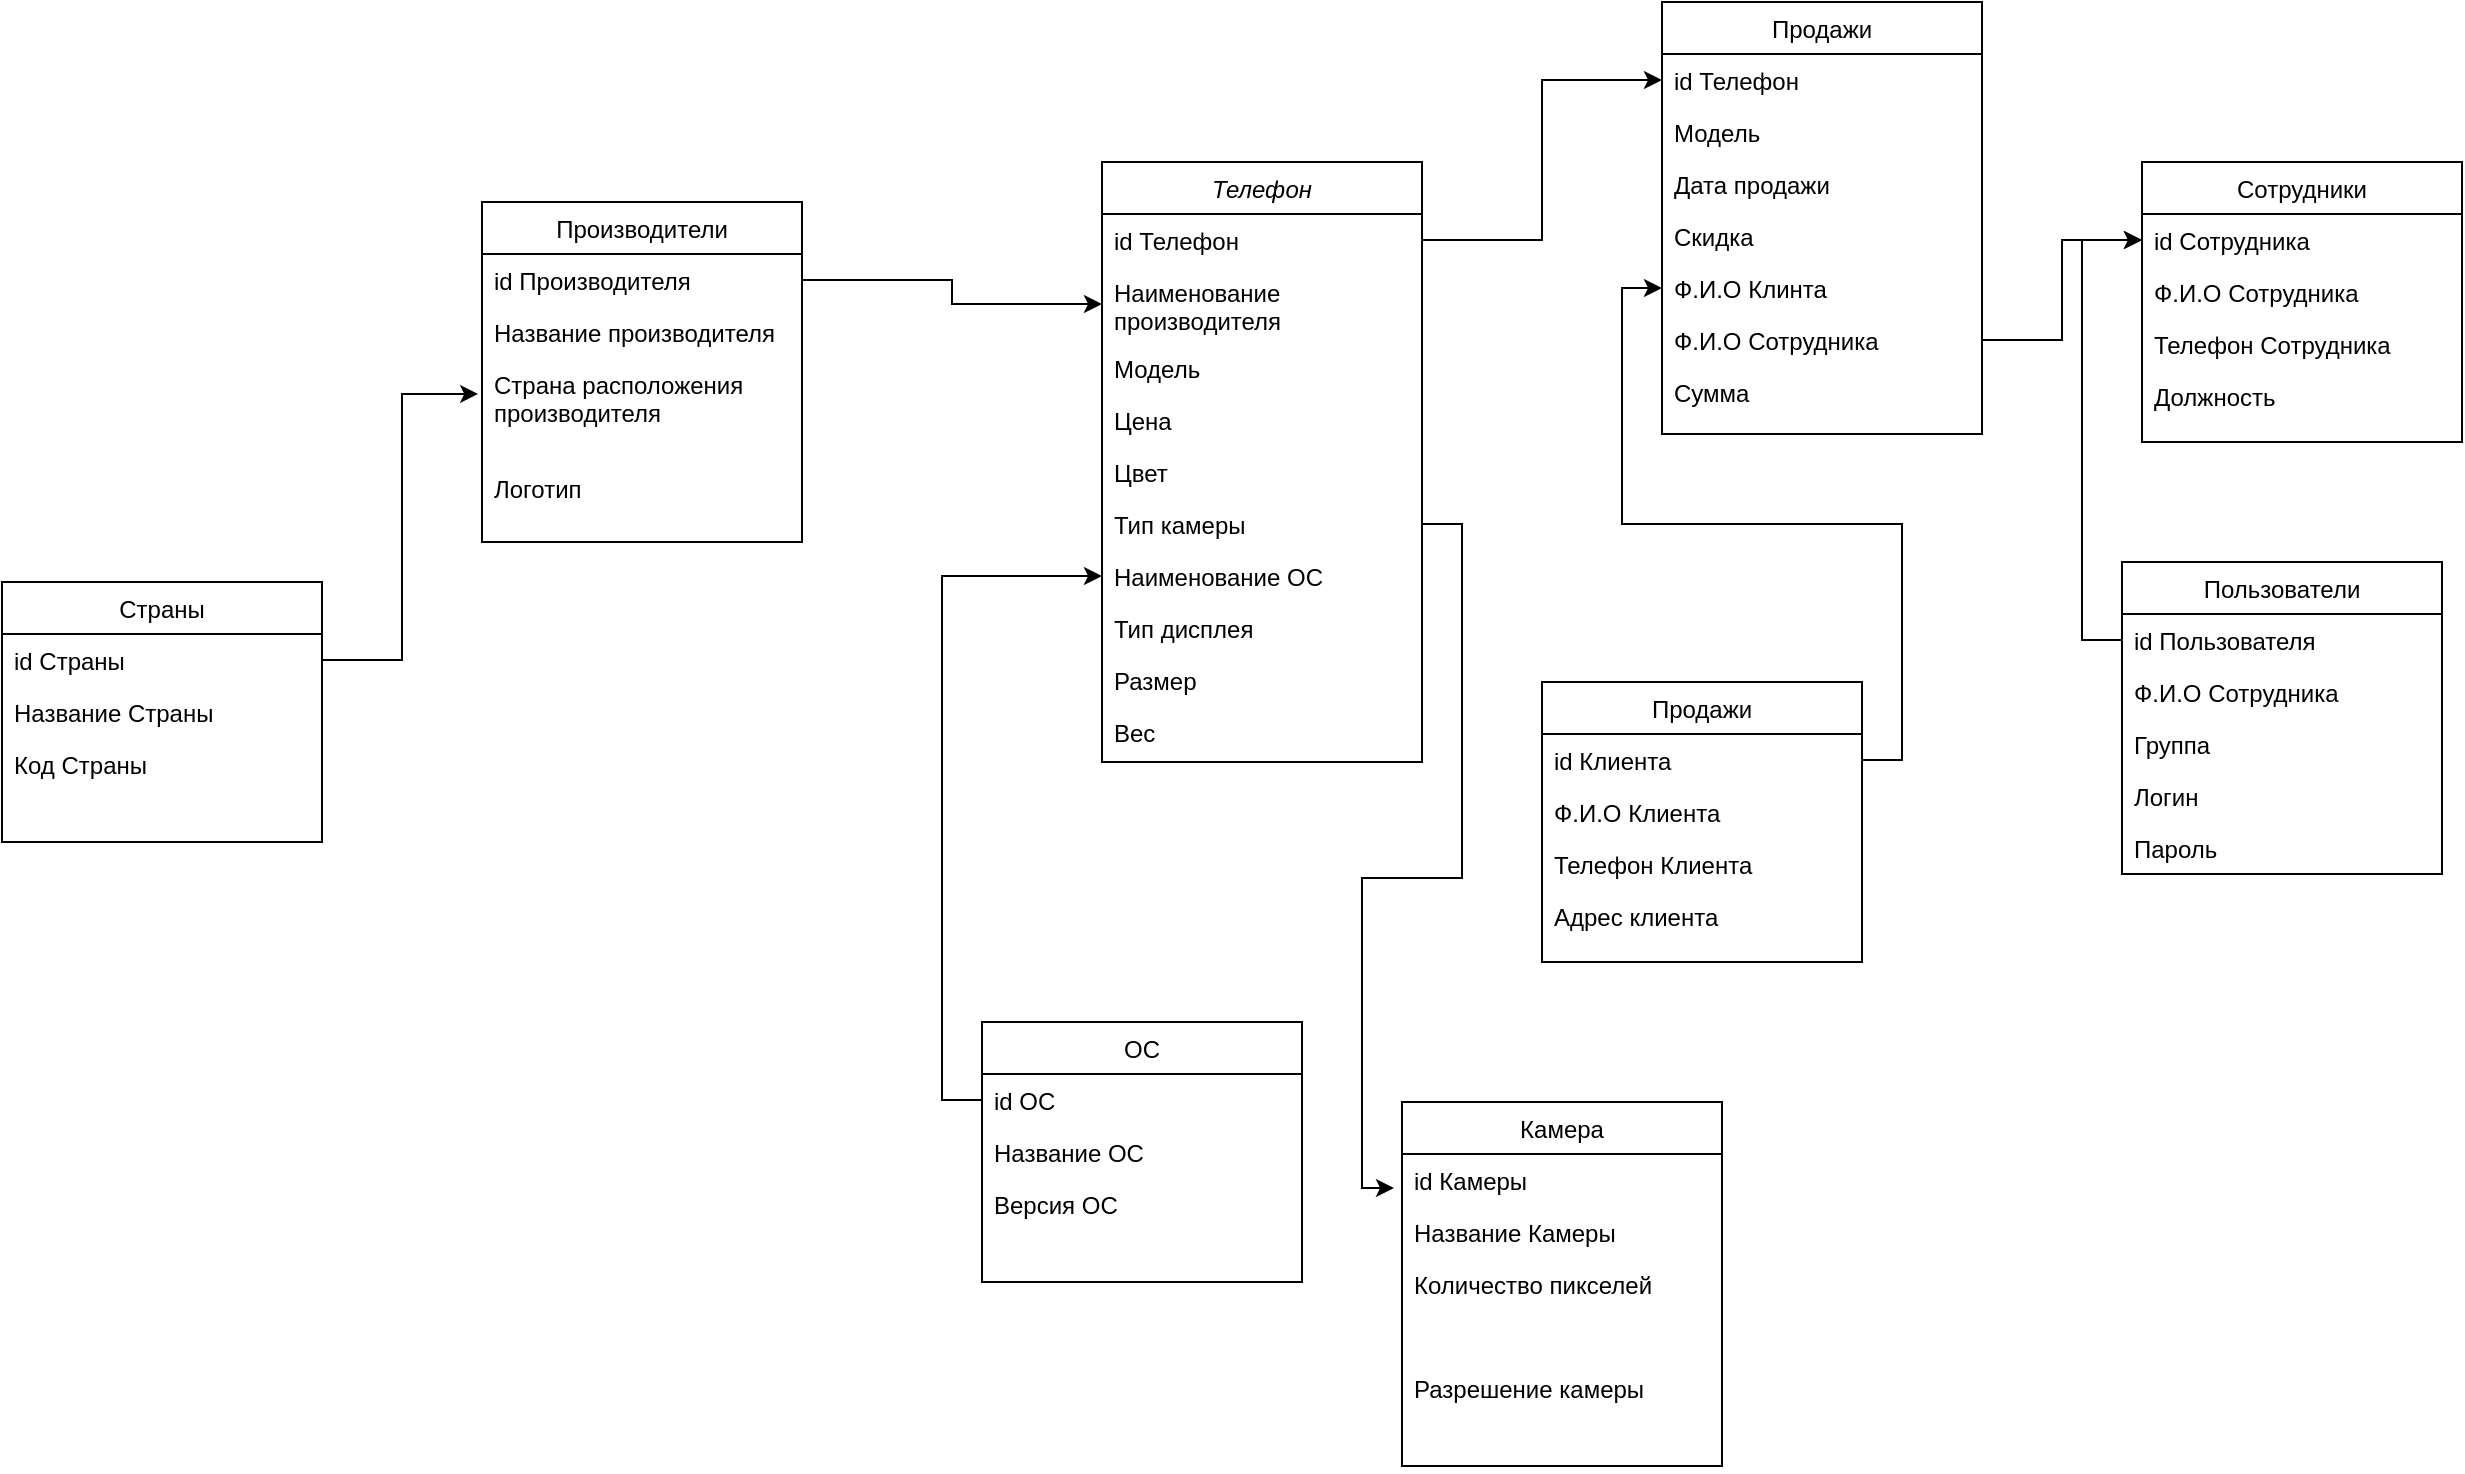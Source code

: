 <mxfile version="24.2.1" type="device">
  <diagram id="C5RBs43oDa-KdzZeNtuy" name="Page-1">
    <mxGraphModel dx="2389" dy="927" grid="1" gridSize="10" guides="1" tooltips="1" connect="1" arrows="1" fold="1" page="1" pageScale="1" pageWidth="827" pageHeight="1169" math="0" shadow="0">
      <root>
        <mxCell id="WIyWlLk6GJQsqaUBKTNV-0" />
        <mxCell id="WIyWlLk6GJQsqaUBKTNV-1" parent="WIyWlLk6GJQsqaUBKTNV-0" />
        <mxCell id="zkfFHV4jXpPFQw0GAbJ--0" value="Телефон" style="swimlane;fontStyle=2;align=center;verticalAlign=top;childLayout=stackLayout;horizontal=1;startSize=26;horizontalStack=0;resizeParent=1;resizeLast=0;collapsible=1;marginBottom=0;rounded=0;shadow=0;strokeWidth=1;" parent="WIyWlLk6GJQsqaUBKTNV-1" vertex="1">
          <mxGeometry x="220" y="120" width="160" height="300" as="geometry">
            <mxRectangle x="230" y="140" width="160" height="26" as="alternateBounds" />
          </mxGeometry>
        </mxCell>
        <mxCell id="zkfFHV4jXpPFQw0GAbJ--1" value="id Телефон" style="text;align=left;verticalAlign=top;spacingLeft=4;spacingRight=4;overflow=hidden;rotatable=0;points=[[0,0.5],[1,0.5]];portConstraint=eastwest;" parent="zkfFHV4jXpPFQw0GAbJ--0" vertex="1">
          <mxGeometry y="26" width="160" height="26" as="geometry" />
        </mxCell>
        <mxCell id="zkfFHV4jXpPFQw0GAbJ--2" value="Наименование производителя" style="text;align=left;verticalAlign=top;spacingLeft=4;spacingRight=4;overflow=hidden;rotatable=0;points=[[0,0.5],[1,0.5]];portConstraint=eastwest;rounded=0;shadow=0;html=0;whiteSpace=wrap;" parent="zkfFHV4jXpPFQw0GAbJ--0" vertex="1">
          <mxGeometry y="52" width="160" height="38" as="geometry" />
        </mxCell>
        <mxCell id="zkfFHV4jXpPFQw0GAbJ--3" value="Модель" style="text;align=left;verticalAlign=top;spacingLeft=4;spacingRight=4;overflow=hidden;rotatable=0;points=[[0,0.5],[1,0.5]];portConstraint=eastwest;rounded=0;shadow=0;html=0;" parent="zkfFHV4jXpPFQw0GAbJ--0" vertex="1">
          <mxGeometry y="90" width="160" height="26" as="geometry" />
        </mxCell>
        <mxCell id="zkfFHV4jXpPFQw0GAbJ--5" value="Цена" style="text;align=left;verticalAlign=top;spacingLeft=4;spacingRight=4;overflow=hidden;rotatable=0;points=[[0,0.5],[1,0.5]];portConstraint=eastwest;" parent="zkfFHV4jXpPFQw0GAbJ--0" vertex="1">
          <mxGeometry y="116" width="160" height="26" as="geometry" />
        </mxCell>
        <mxCell id="IjPsyhE3z7-7KnKYzVGD-2" value="Цвет" style="text;align=left;verticalAlign=top;spacingLeft=4;spacingRight=4;overflow=hidden;rotatable=0;points=[[0,0.5],[1,0.5]];portConstraint=eastwest;" vertex="1" parent="zkfFHV4jXpPFQw0GAbJ--0">
          <mxGeometry y="142" width="160" height="26" as="geometry" />
        </mxCell>
        <mxCell id="IjPsyhE3z7-7KnKYzVGD-3" value="Тип камеры" style="text;align=left;verticalAlign=top;spacingLeft=4;spacingRight=4;overflow=hidden;rotatable=0;points=[[0,0.5],[1,0.5]];portConstraint=eastwest;" vertex="1" parent="zkfFHV4jXpPFQw0GAbJ--0">
          <mxGeometry y="168" width="160" height="26" as="geometry" />
        </mxCell>
        <mxCell id="IjPsyhE3z7-7KnKYzVGD-4" value="Наименование ОС" style="text;align=left;verticalAlign=top;spacingLeft=4;spacingRight=4;overflow=hidden;rotatable=0;points=[[0,0.5],[1,0.5]];portConstraint=eastwest;" vertex="1" parent="zkfFHV4jXpPFQw0GAbJ--0">
          <mxGeometry y="194" width="160" height="26" as="geometry" />
        </mxCell>
        <mxCell id="IjPsyhE3z7-7KnKYzVGD-5" value="Тип дисплея" style="text;align=left;verticalAlign=top;spacingLeft=4;spacingRight=4;overflow=hidden;rotatable=0;points=[[0,0.5],[1,0.5]];portConstraint=eastwest;" vertex="1" parent="zkfFHV4jXpPFQw0GAbJ--0">
          <mxGeometry y="220" width="160" height="26" as="geometry" />
        </mxCell>
        <mxCell id="IjPsyhE3z7-7KnKYzVGD-6" value="Размер" style="text;align=left;verticalAlign=top;spacingLeft=4;spacingRight=4;overflow=hidden;rotatable=0;points=[[0,0.5],[1,0.5]];portConstraint=eastwest;" vertex="1" parent="zkfFHV4jXpPFQw0GAbJ--0">
          <mxGeometry y="246" width="160" height="26" as="geometry" />
        </mxCell>
        <mxCell id="IjPsyhE3z7-7KnKYzVGD-7" value="Вес" style="text;align=left;verticalAlign=top;spacingLeft=4;spacingRight=4;overflow=hidden;rotatable=0;points=[[0,0.5],[1,0.5]];portConstraint=eastwest;" vertex="1" parent="zkfFHV4jXpPFQw0GAbJ--0">
          <mxGeometry y="272" width="160" height="26" as="geometry" />
        </mxCell>
        <mxCell id="zkfFHV4jXpPFQw0GAbJ--17" value="Продажи" style="swimlane;fontStyle=0;align=center;verticalAlign=top;childLayout=stackLayout;horizontal=1;startSize=26;horizontalStack=0;resizeParent=1;resizeLast=0;collapsible=1;marginBottom=0;rounded=0;shadow=0;strokeWidth=1;" parent="WIyWlLk6GJQsqaUBKTNV-1" vertex="1">
          <mxGeometry x="500" y="40" width="160" height="216" as="geometry">
            <mxRectangle x="550" y="140" width="160" height="26" as="alternateBounds" />
          </mxGeometry>
        </mxCell>
        <mxCell id="zkfFHV4jXpPFQw0GAbJ--18" value="id Телефон" style="text;align=left;verticalAlign=top;spacingLeft=4;spacingRight=4;overflow=hidden;rotatable=0;points=[[0,0.5],[1,0.5]];portConstraint=eastwest;" parent="zkfFHV4jXpPFQw0GAbJ--17" vertex="1">
          <mxGeometry y="26" width="160" height="26" as="geometry" />
        </mxCell>
        <mxCell id="zkfFHV4jXpPFQw0GAbJ--19" value="Модель" style="text;align=left;verticalAlign=top;spacingLeft=4;spacingRight=4;overflow=hidden;rotatable=0;points=[[0,0.5],[1,0.5]];portConstraint=eastwest;rounded=0;shadow=0;html=0;" parent="zkfFHV4jXpPFQw0GAbJ--17" vertex="1">
          <mxGeometry y="52" width="160" height="26" as="geometry" />
        </mxCell>
        <mxCell id="zkfFHV4jXpPFQw0GAbJ--20" value="Дата продажи" style="text;align=left;verticalAlign=top;spacingLeft=4;spacingRight=4;overflow=hidden;rotatable=0;points=[[0,0.5],[1,0.5]];portConstraint=eastwest;rounded=0;shadow=0;html=0;" parent="zkfFHV4jXpPFQw0GAbJ--17" vertex="1">
          <mxGeometry y="78" width="160" height="26" as="geometry" />
        </mxCell>
        <mxCell id="zkfFHV4jXpPFQw0GAbJ--21" value="Скидка" style="text;align=left;verticalAlign=top;spacingLeft=4;spacingRight=4;overflow=hidden;rotatable=0;points=[[0,0.5],[1,0.5]];portConstraint=eastwest;rounded=0;shadow=0;html=0;" parent="zkfFHV4jXpPFQw0GAbJ--17" vertex="1">
          <mxGeometry y="104" width="160" height="26" as="geometry" />
        </mxCell>
        <mxCell id="zkfFHV4jXpPFQw0GAbJ--22" value="Ф.И.О Клинта" style="text;align=left;verticalAlign=top;spacingLeft=4;spacingRight=4;overflow=hidden;rotatable=0;points=[[0,0.5],[1,0.5]];portConstraint=eastwest;rounded=0;shadow=0;html=0;" parent="zkfFHV4jXpPFQw0GAbJ--17" vertex="1">
          <mxGeometry y="130" width="160" height="26" as="geometry" />
        </mxCell>
        <mxCell id="zkfFHV4jXpPFQw0GAbJ--25" value="Ф.И.О Сотрудника" style="text;align=left;verticalAlign=top;spacingLeft=4;spacingRight=4;overflow=hidden;rotatable=0;points=[[0,0.5],[1,0.5]];portConstraint=eastwest;" parent="zkfFHV4jXpPFQw0GAbJ--17" vertex="1">
          <mxGeometry y="156" width="160" height="26" as="geometry" />
        </mxCell>
        <mxCell id="zkfFHV4jXpPFQw0GAbJ--24" value="Сумма" style="text;align=left;verticalAlign=top;spacingLeft=4;spacingRight=4;overflow=hidden;rotatable=0;points=[[0,0.5],[1,0.5]];portConstraint=eastwest;" parent="zkfFHV4jXpPFQw0GAbJ--17" vertex="1">
          <mxGeometry y="182" width="160" height="26" as="geometry" />
        </mxCell>
        <mxCell id="IjPsyhE3z7-7KnKYzVGD-9" value="Продажи" style="swimlane;fontStyle=0;align=center;verticalAlign=top;childLayout=stackLayout;horizontal=1;startSize=26;horizontalStack=0;resizeParent=1;resizeLast=0;collapsible=1;marginBottom=0;rounded=0;shadow=0;strokeWidth=1;" vertex="1" parent="WIyWlLk6GJQsqaUBKTNV-1">
          <mxGeometry x="440" y="380" width="160" height="140" as="geometry">
            <mxRectangle x="550" y="140" width="160" height="26" as="alternateBounds" />
          </mxGeometry>
        </mxCell>
        <mxCell id="IjPsyhE3z7-7KnKYzVGD-10" value="id Клиента" style="text;align=left;verticalAlign=top;spacingLeft=4;spacingRight=4;overflow=hidden;rotatable=0;points=[[0,0.5],[1,0.5]];portConstraint=eastwest;" vertex="1" parent="IjPsyhE3z7-7KnKYzVGD-9">
          <mxGeometry y="26" width="160" height="26" as="geometry" />
        </mxCell>
        <mxCell id="IjPsyhE3z7-7KnKYzVGD-14" value="Ф.И.О Клиента" style="text;align=left;verticalAlign=top;spacingLeft=4;spacingRight=4;overflow=hidden;rotatable=0;points=[[0,0.5],[1,0.5]];portConstraint=eastwest;rounded=0;shadow=0;html=0;" vertex="1" parent="IjPsyhE3z7-7KnKYzVGD-9">
          <mxGeometry y="52" width="160" height="26" as="geometry" />
        </mxCell>
        <mxCell id="IjPsyhE3z7-7KnKYzVGD-15" value="Телефон Клиента" style="text;align=left;verticalAlign=top;spacingLeft=4;spacingRight=4;overflow=hidden;rotatable=0;points=[[0,0.5],[1,0.5]];portConstraint=eastwest;" vertex="1" parent="IjPsyhE3z7-7KnKYzVGD-9">
          <mxGeometry y="78" width="160" height="26" as="geometry" />
        </mxCell>
        <mxCell id="IjPsyhE3z7-7KnKYzVGD-16" value="Адрес клиента" style="text;align=left;verticalAlign=top;spacingLeft=4;spacingRight=4;overflow=hidden;rotatable=0;points=[[0,0.5],[1,0.5]];portConstraint=eastwest;" vertex="1" parent="IjPsyhE3z7-7KnKYzVGD-9">
          <mxGeometry y="104" width="160" height="26" as="geometry" />
        </mxCell>
        <mxCell id="IjPsyhE3z7-7KnKYzVGD-18" style="edgeStyle=orthogonalEdgeStyle;rounded=0;orthogonalLoop=1;jettySize=auto;html=1;entryX=0;entryY=0.5;entryDx=0;entryDy=0;" edge="1" parent="WIyWlLk6GJQsqaUBKTNV-1" source="zkfFHV4jXpPFQw0GAbJ--1" target="zkfFHV4jXpPFQw0GAbJ--18">
          <mxGeometry relative="1" as="geometry" />
        </mxCell>
        <mxCell id="IjPsyhE3z7-7KnKYzVGD-21" value="" style="edgeStyle=orthogonalEdgeStyle;rounded=0;orthogonalLoop=1;jettySize=auto;html=1;entryX=0;entryY=0.5;entryDx=0;entryDy=0;" edge="1" parent="WIyWlLk6GJQsqaUBKTNV-1" source="IjPsyhE3z7-7KnKYzVGD-10" target="zkfFHV4jXpPFQw0GAbJ--22">
          <mxGeometry relative="1" as="geometry" />
        </mxCell>
        <mxCell id="IjPsyhE3z7-7KnKYzVGD-22" value="Сотрудники" style="swimlane;fontStyle=0;align=center;verticalAlign=top;childLayout=stackLayout;horizontal=1;startSize=26;horizontalStack=0;resizeParent=1;resizeLast=0;collapsible=1;marginBottom=0;rounded=0;shadow=0;strokeWidth=1;" vertex="1" parent="WIyWlLk6GJQsqaUBKTNV-1">
          <mxGeometry x="740" y="120" width="160" height="140" as="geometry">
            <mxRectangle x="550" y="140" width="160" height="26" as="alternateBounds" />
          </mxGeometry>
        </mxCell>
        <mxCell id="IjPsyhE3z7-7KnKYzVGD-23" value="id Сотрудника" style="text;align=left;verticalAlign=top;spacingLeft=4;spacingRight=4;overflow=hidden;rotatable=0;points=[[0,0.5],[1,0.5]];portConstraint=eastwest;" vertex="1" parent="IjPsyhE3z7-7KnKYzVGD-22">
          <mxGeometry y="26" width="160" height="26" as="geometry" />
        </mxCell>
        <mxCell id="IjPsyhE3z7-7KnKYzVGD-24" value="Ф.И.О Сотрудника" style="text;align=left;verticalAlign=top;spacingLeft=4;spacingRight=4;overflow=hidden;rotatable=0;points=[[0,0.5],[1,0.5]];portConstraint=eastwest;rounded=0;shadow=0;html=0;" vertex="1" parent="IjPsyhE3z7-7KnKYzVGD-22">
          <mxGeometry y="52" width="160" height="26" as="geometry" />
        </mxCell>
        <mxCell id="IjPsyhE3z7-7KnKYzVGD-25" value="Телефон Сотрудника" style="text;align=left;verticalAlign=top;spacingLeft=4;spacingRight=4;overflow=hidden;rotatable=0;points=[[0,0.5],[1,0.5]];portConstraint=eastwest;" vertex="1" parent="IjPsyhE3z7-7KnKYzVGD-22">
          <mxGeometry y="78" width="160" height="26" as="geometry" />
        </mxCell>
        <mxCell id="IjPsyhE3z7-7KnKYzVGD-39" value="Должность" style="text;align=left;verticalAlign=top;spacingLeft=4;spacingRight=4;overflow=hidden;rotatable=0;points=[[0,0.5],[1,0.5]];portConstraint=eastwest;" vertex="1" parent="IjPsyhE3z7-7KnKYzVGD-22">
          <mxGeometry y="104" width="160" height="26" as="geometry" />
        </mxCell>
        <mxCell id="IjPsyhE3z7-7KnKYzVGD-27" value="" style="edgeStyle=orthogonalEdgeStyle;rounded=0;orthogonalLoop=1;jettySize=auto;html=1;entryX=0;entryY=0.5;entryDx=0;entryDy=0;exitX=0;exitY=0.5;exitDx=0;exitDy=0;" edge="1" parent="WIyWlLk6GJQsqaUBKTNV-1" source="IjPsyhE3z7-7KnKYzVGD-29" target="IjPsyhE3z7-7KnKYzVGD-23">
          <mxGeometry relative="1" as="geometry">
            <mxPoint x="680" y="340" as="sourcePoint" />
          </mxGeometry>
        </mxCell>
        <mxCell id="IjPsyhE3z7-7KnKYzVGD-28" value="Пользователи" style="swimlane;fontStyle=0;align=center;verticalAlign=top;childLayout=stackLayout;horizontal=1;startSize=26;horizontalStack=0;resizeParent=1;resizeLast=0;collapsible=1;marginBottom=0;rounded=0;shadow=0;strokeWidth=1;" vertex="1" parent="WIyWlLk6GJQsqaUBKTNV-1">
          <mxGeometry x="730" y="320" width="160" height="156" as="geometry">
            <mxRectangle x="550" y="140" width="160" height="26" as="alternateBounds" />
          </mxGeometry>
        </mxCell>
        <mxCell id="IjPsyhE3z7-7KnKYzVGD-29" value="id Пользователя" style="text;align=left;verticalAlign=top;spacingLeft=4;spacingRight=4;overflow=hidden;rotatable=0;points=[[0,0.5],[1,0.5]];portConstraint=eastwest;" vertex="1" parent="IjPsyhE3z7-7KnKYzVGD-28">
          <mxGeometry y="26" width="160" height="26" as="geometry" />
        </mxCell>
        <mxCell id="IjPsyhE3z7-7KnKYzVGD-30" value="Ф.И.О Сотрудника" style="text;align=left;verticalAlign=top;spacingLeft=4;spacingRight=4;overflow=hidden;rotatable=0;points=[[0,0.5],[1,0.5]];portConstraint=eastwest;rounded=0;shadow=0;html=0;" vertex="1" parent="IjPsyhE3z7-7KnKYzVGD-28">
          <mxGeometry y="52" width="160" height="26" as="geometry" />
        </mxCell>
        <mxCell id="IjPsyhE3z7-7KnKYzVGD-31" value="Группа" style="text;align=left;verticalAlign=top;spacingLeft=4;spacingRight=4;overflow=hidden;rotatable=0;points=[[0,0.5],[1,0.5]];portConstraint=eastwest;" vertex="1" parent="IjPsyhE3z7-7KnKYzVGD-28">
          <mxGeometry y="78" width="160" height="26" as="geometry" />
        </mxCell>
        <mxCell id="IjPsyhE3z7-7KnKYzVGD-37" value="Логин&#xa;" style="text;align=left;verticalAlign=top;spacingLeft=4;spacingRight=4;overflow=hidden;rotatable=0;points=[[0,0.5],[1,0.5]];portConstraint=eastwest;" vertex="1" parent="IjPsyhE3z7-7KnKYzVGD-28">
          <mxGeometry y="104" width="160" height="26" as="geometry" />
        </mxCell>
        <mxCell id="IjPsyhE3z7-7KnKYzVGD-38" value="Пароль" style="text;align=left;verticalAlign=top;spacingLeft=4;spacingRight=4;overflow=hidden;rotatable=0;points=[[0,0.5],[1,0.5]];portConstraint=eastwest;" vertex="1" parent="IjPsyhE3z7-7KnKYzVGD-28">
          <mxGeometry y="130" width="160" height="26" as="geometry" />
        </mxCell>
        <mxCell id="IjPsyhE3z7-7KnKYzVGD-35" value="" style="edgeStyle=orthogonalEdgeStyle;rounded=0;orthogonalLoop=1;jettySize=auto;html=1;entryX=0;entryY=0.5;entryDx=0;entryDy=0;" edge="1" parent="WIyWlLk6GJQsqaUBKTNV-1" source="zkfFHV4jXpPFQw0GAbJ--25" target="IjPsyhE3z7-7KnKYzVGD-23">
          <mxGeometry relative="1" as="geometry" />
        </mxCell>
        <mxCell id="IjPsyhE3z7-7KnKYzVGD-40" value="Производители" style="swimlane;fontStyle=0;align=center;verticalAlign=top;childLayout=stackLayout;horizontal=1;startSize=26;horizontalStack=0;resizeParent=1;resizeLast=0;collapsible=1;marginBottom=0;rounded=0;shadow=0;strokeWidth=1;" vertex="1" parent="WIyWlLk6GJQsqaUBKTNV-1">
          <mxGeometry x="-90" y="140" width="160" height="170" as="geometry">
            <mxRectangle x="130" y="380" width="160" height="26" as="alternateBounds" />
          </mxGeometry>
        </mxCell>
        <mxCell id="IjPsyhE3z7-7KnKYzVGD-41" value="id Производителя" style="text;align=left;verticalAlign=top;spacingLeft=4;spacingRight=4;overflow=hidden;rotatable=0;points=[[0,0.5],[1,0.5]];portConstraint=eastwest;" vertex="1" parent="IjPsyhE3z7-7KnKYzVGD-40">
          <mxGeometry y="26" width="160" height="26" as="geometry" />
        </mxCell>
        <mxCell id="IjPsyhE3z7-7KnKYzVGD-42" value="Название производителя" style="text;align=left;verticalAlign=top;spacingLeft=4;spacingRight=4;overflow=hidden;rotatable=0;points=[[0,0.5],[1,0.5]];portConstraint=eastwest;rounded=0;shadow=0;html=0;" vertex="1" parent="IjPsyhE3z7-7KnKYzVGD-40">
          <mxGeometry y="52" width="160" height="26" as="geometry" />
        </mxCell>
        <mxCell id="IjPsyhE3z7-7KnKYzVGD-44" value="Страна расположения &#xa;производителя&#xa;" style="text;align=left;verticalAlign=top;spacingLeft=4;spacingRight=4;overflow=hidden;rotatable=0;points=[[0,0.5],[1,0.5]];portConstraint=eastwest;fontStyle=0;whiteSpace=wrap;" vertex="1" parent="IjPsyhE3z7-7KnKYzVGD-40">
          <mxGeometry y="78" width="160" height="52" as="geometry" />
        </mxCell>
        <mxCell id="IjPsyhE3z7-7KnKYzVGD-45" value="Логотип" style="text;align=left;verticalAlign=top;spacingLeft=4;spacingRight=4;overflow=hidden;rotatable=0;points=[[0,0.5],[1,0.5]];portConstraint=eastwest;" vertex="1" parent="IjPsyhE3z7-7KnKYzVGD-40">
          <mxGeometry y="130" width="160" height="26" as="geometry" />
        </mxCell>
        <mxCell id="IjPsyhE3z7-7KnKYzVGD-50" style="edgeStyle=orthogonalEdgeStyle;rounded=0;orthogonalLoop=1;jettySize=auto;html=1;entryX=0;entryY=0.5;entryDx=0;entryDy=0;" edge="1" parent="WIyWlLk6GJQsqaUBKTNV-1" source="IjPsyhE3z7-7KnKYzVGD-41" target="zkfFHV4jXpPFQw0GAbJ--2">
          <mxGeometry relative="1" as="geometry" />
        </mxCell>
        <mxCell id="IjPsyhE3z7-7KnKYzVGD-52" value="ОС" style="swimlane;fontStyle=0;align=center;verticalAlign=top;childLayout=stackLayout;horizontal=1;startSize=26;horizontalStack=0;resizeParent=1;resizeLast=0;collapsible=1;marginBottom=0;rounded=0;shadow=0;strokeWidth=1;" vertex="1" parent="WIyWlLk6GJQsqaUBKTNV-1">
          <mxGeometry x="160" y="550" width="160" height="130" as="geometry">
            <mxRectangle x="130" y="380" width="160" height="26" as="alternateBounds" />
          </mxGeometry>
        </mxCell>
        <mxCell id="IjPsyhE3z7-7KnKYzVGD-53" value="id ОС" style="text;align=left;verticalAlign=top;spacingLeft=4;spacingRight=4;overflow=hidden;rotatable=0;points=[[0,0.5],[1,0.5]];portConstraint=eastwest;" vertex="1" parent="IjPsyhE3z7-7KnKYzVGD-52">
          <mxGeometry y="26" width="160" height="26" as="geometry" />
        </mxCell>
        <mxCell id="IjPsyhE3z7-7KnKYzVGD-54" value="Название ОС" style="text;align=left;verticalAlign=top;spacingLeft=4;spacingRight=4;overflow=hidden;rotatable=0;points=[[0,0.5],[1,0.5]];portConstraint=eastwest;rounded=0;shadow=0;html=0;" vertex="1" parent="IjPsyhE3z7-7KnKYzVGD-52">
          <mxGeometry y="52" width="160" height="26" as="geometry" />
        </mxCell>
        <mxCell id="IjPsyhE3z7-7KnKYzVGD-55" value="Версия ОС" style="text;align=left;verticalAlign=top;spacingLeft=4;spacingRight=4;overflow=hidden;rotatable=0;points=[[0,0.5],[1,0.5]];portConstraint=eastwest;fontStyle=0;whiteSpace=wrap;" vertex="1" parent="IjPsyhE3z7-7KnKYzVGD-52">
          <mxGeometry y="78" width="160" height="52" as="geometry" />
        </mxCell>
        <mxCell id="IjPsyhE3z7-7KnKYzVGD-57" style="edgeStyle=orthogonalEdgeStyle;rounded=0;orthogonalLoop=1;jettySize=auto;html=1;exitX=0;exitY=0.5;exitDx=0;exitDy=0;entryX=0;entryY=0.5;entryDx=0;entryDy=0;" edge="1" parent="WIyWlLk6GJQsqaUBKTNV-1" source="IjPsyhE3z7-7KnKYzVGD-53" target="IjPsyhE3z7-7KnKYzVGD-4">
          <mxGeometry relative="1" as="geometry" />
        </mxCell>
        <mxCell id="IjPsyhE3z7-7KnKYzVGD-58" value="Камера" style="swimlane;fontStyle=0;align=center;verticalAlign=top;childLayout=stackLayout;horizontal=1;startSize=26;horizontalStack=0;resizeParent=1;resizeLast=0;collapsible=1;marginBottom=0;rounded=0;shadow=0;strokeWidth=1;" vertex="1" parent="WIyWlLk6GJQsqaUBKTNV-1">
          <mxGeometry x="370" y="590" width="160" height="182" as="geometry">
            <mxRectangle x="130" y="380" width="160" height="26" as="alternateBounds" />
          </mxGeometry>
        </mxCell>
        <mxCell id="IjPsyhE3z7-7KnKYzVGD-59" value="id Камеры" style="text;align=left;verticalAlign=top;spacingLeft=4;spacingRight=4;overflow=hidden;rotatable=0;points=[[0,0.5],[1,0.5]];portConstraint=eastwest;" vertex="1" parent="IjPsyhE3z7-7KnKYzVGD-58">
          <mxGeometry y="26" width="160" height="26" as="geometry" />
        </mxCell>
        <mxCell id="IjPsyhE3z7-7KnKYzVGD-60" value="Название Камеры" style="text;align=left;verticalAlign=top;spacingLeft=4;spacingRight=4;overflow=hidden;rotatable=0;points=[[0,0.5],[1,0.5]];portConstraint=eastwest;rounded=0;shadow=0;html=0;" vertex="1" parent="IjPsyhE3z7-7KnKYzVGD-58">
          <mxGeometry y="52" width="160" height="26" as="geometry" />
        </mxCell>
        <mxCell id="IjPsyhE3z7-7KnKYzVGD-61" value="Количество пикселей" style="text;align=left;verticalAlign=top;spacingLeft=4;spacingRight=4;overflow=hidden;rotatable=0;points=[[0,0.5],[1,0.5]];portConstraint=eastwest;fontStyle=0;whiteSpace=wrap;" vertex="1" parent="IjPsyhE3z7-7KnKYzVGD-58">
          <mxGeometry y="78" width="160" height="52" as="geometry" />
        </mxCell>
        <mxCell id="IjPsyhE3z7-7KnKYzVGD-63" value="Разрешение камеры" style="text;align=left;verticalAlign=top;spacingLeft=4;spacingRight=4;overflow=hidden;rotatable=0;points=[[0,0.5],[1,0.5]];portConstraint=eastwest;fontStyle=0;whiteSpace=wrap;" vertex="1" parent="IjPsyhE3z7-7KnKYzVGD-58">
          <mxGeometry y="130" width="160" height="52" as="geometry" />
        </mxCell>
        <mxCell id="IjPsyhE3z7-7KnKYzVGD-62" style="edgeStyle=orthogonalEdgeStyle;rounded=0;orthogonalLoop=1;jettySize=auto;html=1;exitX=1;exitY=0.5;exitDx=0;exitDy=0;entryX=-0.025;entryY=-0.346;entryDx=0;entryDy=0;entryPerimeter=0;" edge="1" parent="WIyWlLk6GJQsqaUBKTNV-1" source="IjPsyhE3z7-7KnKYzVGD-3" target="IjPsyhE3z7-7KnKYzVGD-60">
          <mxGeometry relative="1" as="geometry" />
        </mxCell>
        <mxCell id="IjPsyhE3z7-7KnKYzVGD-64" value="Страны" style="swimlane;fontStyle=0;align=center;verticalAlign=top;childLayout=stackLayout;horizontal=1;startSize=26;horizontalStack=0;resizeParent=1;resizeLast=0;collapsible=1;marginBottom=0;rounded=0;shadow=0;strokeWidth=1;" vertex="1" parent="WIyWlLk6GJQsqaUBKTNV-1">
          <mxGeometry x="-330" y="330" width="160" height="130" as="geometry">
            <mxRectangle x="130" y="380" width="160" height="26" as="alternateBounds" />
          </mxGeometry>
        </mxCell>
        <mxCell id="IjPsyhE3z7-7KnKYzVGD-65" value="id Страны" style="text;align=left;verticalAlign=top;spacingLeft=4;spacingRight=4;overflow=hidden;rotatable=0;points=[[0,0.5],[1,0.5]];portConstraint=eastwest;" vertex="1" parent="IjPsyhE3z7-7KnKYzVGD-64">
          <mxGeometry y="26" width="160" height="26" as="geometry" />
        </mxCell>
        <mxCell id="IjPsyhE3z7-7KnKYzVGD-66" value="Название Страны" style="text;align=left;verticalAlign=top;spacingLeft=4;spacingRight=4;overflow=hidden;rotatable=0;points=[[0,0.5],[1,0.5]];portConstraint=eastwest;rounded=0;shadow=0;html=0;" vertex="1" parent="IjPsyhE3z7-7KnKYzVGD-64">
          <mxGeometry y="52" width="160" height="26" as="geometry" />
        </mxCell>
        <mxCell id="IjPsyhE3z7-7KnKYzVGD-67" value="Код Страны" style="text;align=left;verticalAlign=top;spacingLeft=4;spacingRight=4;overflow=hidden;rotatable=0;points=[[0,0.5],[1,0.5]];portConstraint=eastwest;fontStyle=0;whiteSpace=wrap;" vertex="1" parent="IjPsyhE3z7-7KnKYzVGD-64">
          <mxGeometry y="78" width="160" height="52" as="geometry" />
        </mxCell>
        <mxCell id="IjPsyhE3z7-7KnKYzVGD-69" style="edgeStyle=orthogonalEdgeStyle;rounded=0;orthogonalLoop=1;jettySize=auto;html=1;exitX=1;exitY=0.5;exitDx=0;exitDy=0;entryX=-0.012;entryY=0.346;entryDx=0;entryDy=0;entryPerimeter=0;" edge="1" parent="WIyWlLk6GJQsqaUBKTNV-1" source="IjPsyhE3z7-7KnKYzVGD-65" target="IjPsyhE3z7-7KnKYzVGD-44">
          <mxGeometry relative="1" as="geometry" />
        </mxCell>
      </root>
    </mxGraphModel>
  </diagram>
</mxfile>
